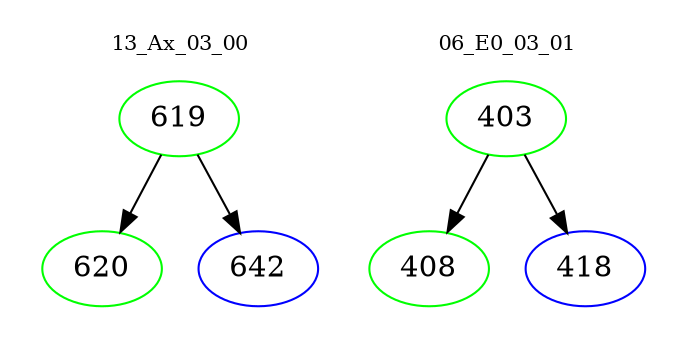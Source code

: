 digraph{
subgraph cluster_0 {
color = white
label = "13_Ax_03_00";
fontsize=10;
T0_619 [label="619", color="green"]
T0_619 -> T0_620 [color="black"]
T0_620 [label="620", color="green"]
T0_619 -> T0_642 [color="black"]
T0_642 [label="642", color="blue"]
}
subgraph cluster_1 {
color = white
label = "06_E0_03_01";
fontsize=10;
T1_403 [label="403", color="green"]
T1_403 -> T1_408 [color="black"]
T1_408 [label="408", color="green"]
T1_403 -> T1_418 [color="black"]
T1_418 [label="418", color="blue"]
}
}
